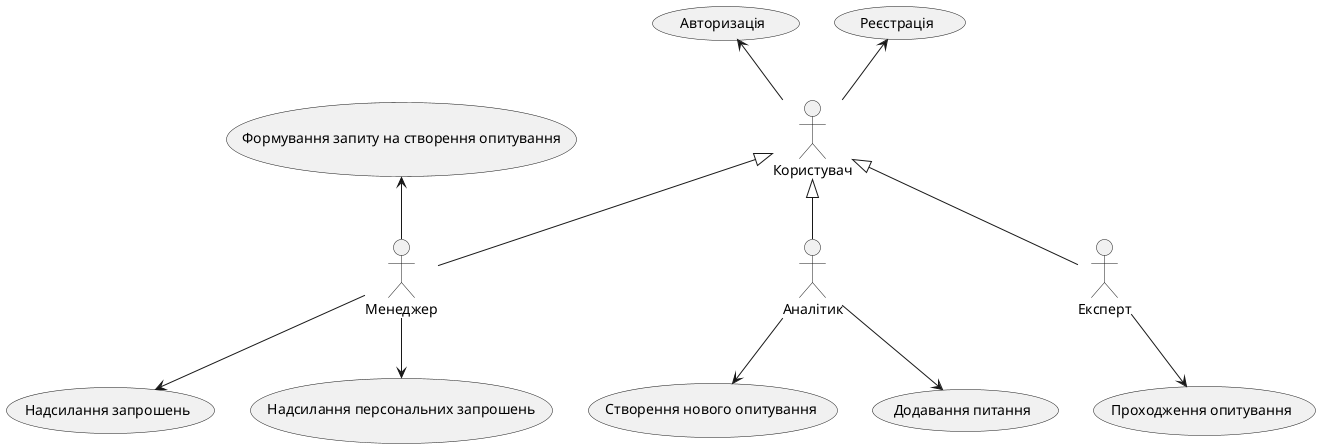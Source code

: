 @startuml

    actor "Користувач" as User

    actor "Менеджер" as Manager
    actor "Аналітик" as Analyst
    actor "Експерт" as Expert
    
    User <|-- Manager
    User <|-- Analyst
    User <|-- Expert

    usecase "Реєстрація" as SE_11
    usecase "Створення нового опитування" as SE_12
    usecase "Надсилання запрошень" as SE_13
    usecase "Надсилання персональних запрошень" as SE_14
    usecase "Додавання питання" as SE_15
    usecase "Проходження опитування" as SE_16
    usecase "Авторизація" as SE_17
    usecase "Формування запиту на створення опитування" as SE_18
    
    User -u-> SE_11
    User -u-> SE_17
    
    Manager --> SE_13
    Manager --> SE_14
    Manager -u-> SE_18

    Analyst --> SE_12
    Analyst --> SE_15

    Expert --> SE_16

@enduml
